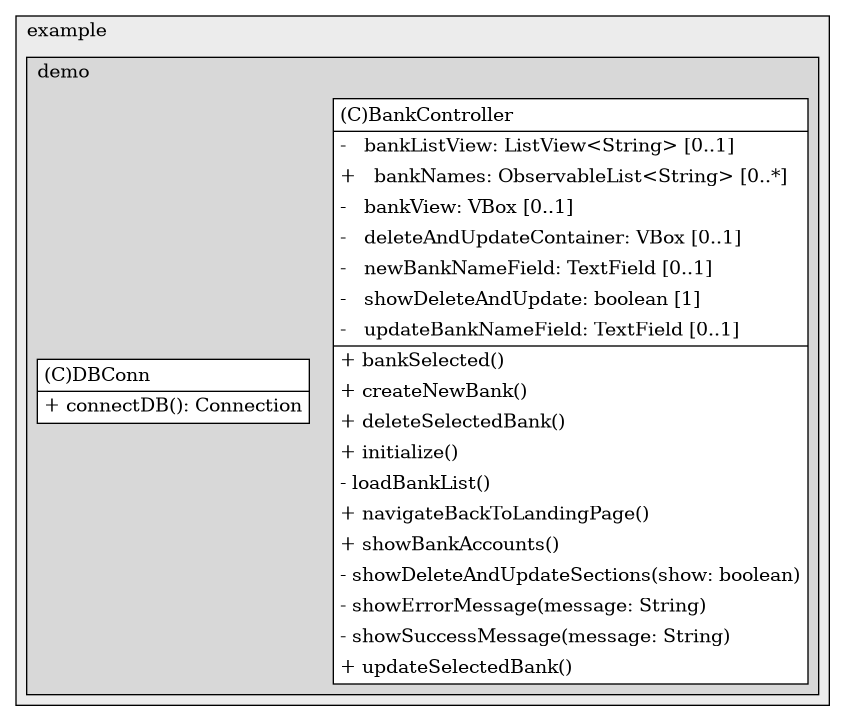 @startuml

/' diagram meta data start
config=StructureConfiguration;
{
  "projectClassification": {
    "searchMode": "OpenProject", // OpenProject, AllProjects
    "includedProjects": "",
    "pathEndKeywords": "*.impl",
    "isClientPath": "",
    "isClientName": "",
    "isTestPath": "",
    "isTestName": "",
    "isMappingPath": "",
    "isMappingName": "",
    "isDataAccessPath": "",
    "isDataAccessName": "",
    "isDataStructurePath": "",
    "isDataStructureName": "",
    "isInterfaceStructuresPath": "",
    "isInterfaceStructuresName": "",
    "isEntryPointPath": "",
    "isEntryPointName": "",
    "treatFinalFieldsAsMandatory": false
  },
  "graphRestriction": {
    "classPackageExcludeFilter": "",
    "classPackageIncludeFilter": "",
    "classNameExcludeFilter": "",
    "classNameIncludeFilter": "",
    "methodNameExcludeFilter": "",
    "methodNameIncludeFilter": "",
    "removeByInheritance": "", // inheritance/annotation based filtering is done in a second step
    "removeByAnnotation": "",
    "removeByClassPackage": "", // cleanup the graph after inheritance/annotation based filtering is done
    "removeByClassName": "",
    "cutMappings": false,
    "cutEnum": true,
    "cutTests": true,
    "cutClient": true,
    "cutDataAccess": false,
    "cutInterfaceStructures": false,
    "cutDataStructures": false,
    "cutGetterAndSetter": true,
    "cutConstructors": true
  },
  "graphTraversal": {
    "forwardDepth": 6,
    "backwardDepth": 6,
    "classPackageExcludeFilter": "",
    "classPackageIncludeFilter": "",
    "classNameExcludeFilter": "",
    "classNameIncludeFilter": "",
    "methodNameExcludeFilter": "",
    "methodNameIncludeFilter": "",
    "hideMappings": false,
    "hideDataStructures": false,
    "hidePrivateMethods": true,
    "hideInterfaceCalls": true, // indirection: implementation -> interface (is hidden) -> implementation
    "onlyShowApplicationEntryPoints": false, // root node is included
    "useMethodCallsForStructureDiagram": "ForwardOnly" // ForwardOnly, BothDirections, No
  },
  "details": {
    "aggregation": "GroupByClass", // ByClass, GroupByClass, None
    "showClassGenericTypes": true,
    "showMethods": true,
    "showMethodParameterNames": true,
    "showMethodParameterTypes": true,
    "showMethodReturnType": true,
    "showPackageLevels": 2,
    "showDetailedClassStructure": true
  },
  "rootClass": "com.example.demo.BankController",
  "extensionCallbackMethod": "" // qualified.class.name#methodName - signature: public static String method(String)
}
diagram meta data end '/



digraph g {
    rankdir="TB"
    splines=polyline
    

'nodes 
subgraph cluster_1322970774 { 
   	label=example
	labeljust=l
	fillcolor="#ececec"
	style=filled
   
   subgraph cluster_134842393 { 
   	label=demo
	labeljust=l
	fillcolor="#d8d8d8"
	style=filled
   
   BankController813456180[
	label=<<TABLE BORDER="1" CELLBORDER="0" CELLPADDING="4" CELLSPACING="0">
<TR><TD ALIGN="LEFT" >(C)BankController</TD></TR>
<HR/>
<TR><TD ALIGN="LEFT" >-   bankListView: ListView&lt;String&gt; [0..1]</TD></TR>
<TR><TD ALIGN="LEFT" >+   bankNames: ObservableList&lt;String&gt; [0..*]</TD></TR>
<TR><TD ALIGN="LEFT" >-   bankView: VBox [0..1]</TD></TR>
<TR><TD ALIGN="LEFT" >-   deleteAndUpdateContainer: VBox [0..1]</TD></TR>
<TR><TD ALIGN="LEFT" >-   newBankNameField: TextField [0..1]</TD></TR>
<TR><TD ALIGN="LEFT" >-   showDeleteAndUpdate: boolean [1]</TD></TR>
<TR><TD ALIGN="LEFT" >-   updateBankNameField: TextField [0..1]</TD></TR>
<HR/>
<TR><TD ALIGN="LEFT" >+ bankSelected()</TD></TR>
<TR><TD ALIGN="LEFT" >+ createNewBank()</TD></TR>
<TR><TD ALIGN="LEFT" >+ deleteSelectedBank()</TD></TR>
<TR><TD ALIGN="LEFT" >+ initialize()</TD></TR>
<TR><TD ALIGN="LEFT" >- loadBankList()</TD></TR>
<TR><TD ALIGN="LEFT" >+ navigateBackToLandingPage()</TD></TR>
<TR><TD ALIGN="LEFT" >+ showBankAccounts()</TD></TR>
<TR><TD ALIGN="LEFT" >- showDeleteAndUpdateSections(show: boolean)</TD></TR>
<TR><TD ALIGN="LEFT" >- showErrorMessage(message: String)</TD></TR>
<TR><TD ALIGN="LEFT" >- showSuccessMessage(message: String)</TD></TR>
<TR><TD ALIGN="LEFT" >+ updateSelectedBank()</TD></TR>
</TABLE>>
	style=filled
	margin=0
	shape=plaintext
	fillcolor="#FFFFFF"
];

DBConn813456180[
	label=<<TABLE BORDER="1" CELLBORDER="0" CELLPADDING="4" CELLSPACING="0">
<TR><TD ALIGN="LEFT" >(C)DBConn</TD></TR>
<HR/>
<TR><TD ALIGN="LEFT" >+ connectDB(): Connection</TD></TR>
</TABLE>>
	style=filled
	margin=0
	shape=plaintext
	fillcolor="#FFFFFF"
];
} 
} 

'edges    

    
}
@enduml